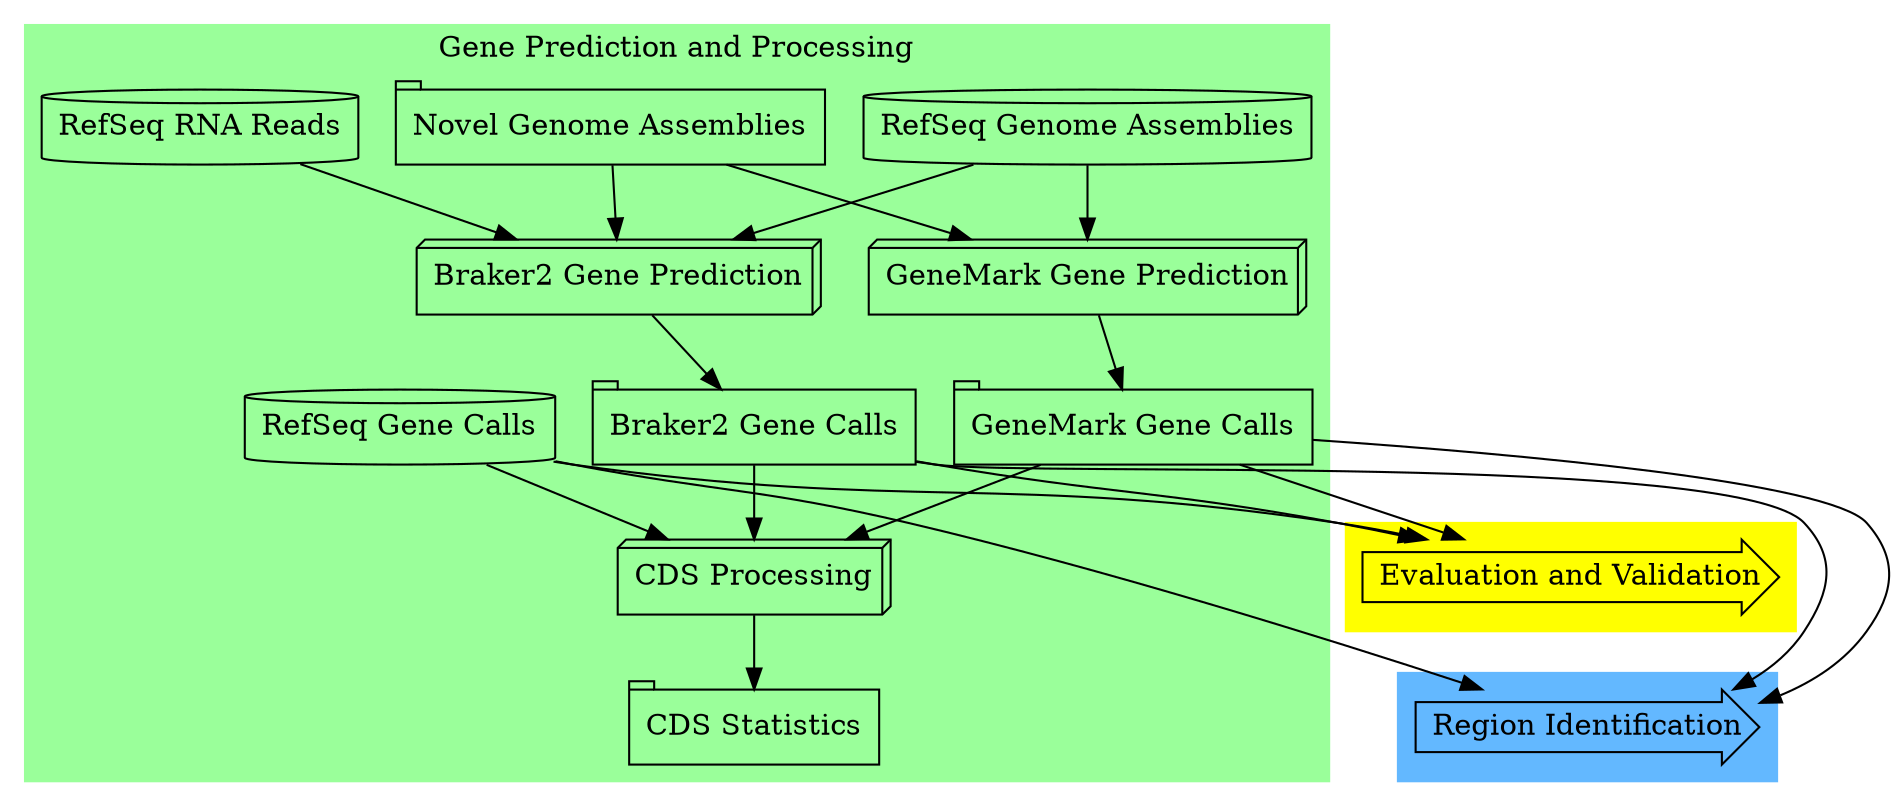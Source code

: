 digraph G{

	rankdir = "TB";
	splines = true;
	style = filled;
	color = palegreen1;

	subgraph cluster_1 {

		 style = filled;
		 color = steelblue1;
		"Region Identification" [shape = rarrow];
	}

	subgraph cluster_2 {
		 style = filled;
		 color = yellow;
		 "Evaluation and Validation" [shape = rarrow];
	}

	subgraph cluster_0 {
		 "Novel Genome Assemblies" [shape = tab];
		 label = "Gene Prediction and Processing";
		 "RefSeq Genome Assemblies" [shape = cylinder];
		 "RefSeq RNA Reads" [shape = cylinder];
		 "RefSeq Gene Calls" [shape = cylinder];
		 {rank = same; "RefSeq Genome Assemblies"; "RefSeq RNA Reads"};
		 "GeneMark Gene Prediction" [shape = box3d];
		 "Braker2 Gene Prediction" [shape = box3d];
		 "RefSeq Genome Assemblies" -> "GeneMark Gene Prediction";
		 "RefSeq Genome Assemblies" -> "Braker2 Gene Prediction";
		 "RefSeq RNA Reads" -> "Braker2 Gene Prediction";
		 "Braker2 Gene Calls" [shape = tab];
		 "GeneMark Gene Calls" [shape = tab];
		 "Braker2 Gene Prediction" -> "Braker2 Gene Calls"
		 "GeneMark Gene Prediction" -> "GeneMark Gene Calls"
		 {rank = same; "RefSeq Gene Calls"; "Braker2 Gene Calls"; "GeneMark Gene Calls"}
		 "CDS Processing" [shape = box3d];
		 "GeneMark Gene Calls" -> "CDS Processing";
		 "Braker2 Gene Calls" -> "CDS Processing";
		 "RefSeq Gene Calls" -> "CDS Processing";
		 "GeneMark Gene Calls" -> "Evaluation and Validation";
                 "Braker2 Gene Calls" -> "Evaluation and Validation";
                 "RefSeq Gene Calls" -> "Evaluation and Validation";
		 "CDS Statistics" [shape = tab];
		 "CDS Processing" -> "CDS Statistics";

	}

	"Novel Genome Assemblies" -> "GeneMark Gene Prediction";
	"Novel Genome Assemblies" -> "Braker2 Gene Prediction";
	"GeneMark Gene Calls" -> "Region Identification";
	"Braker2 Gene Calls" -> "Region Identification";
	"RefSeq Gene Calls" -> "Region Identification";
	edge[style=invis];
	#"CDS Statistics" -> "Evaluation and Validation";
	#"CDS Statistics" -> "Region Identification";
	"Evaluation and Validation" -> "Region Identification";

}